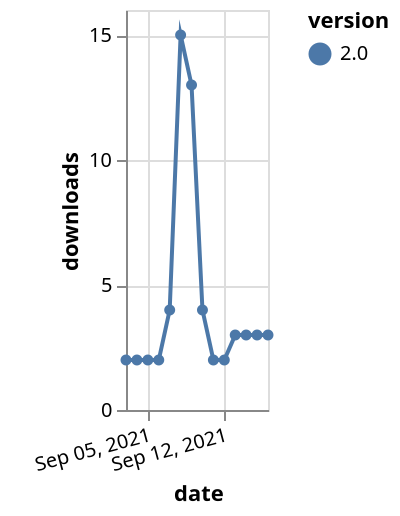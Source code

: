 {"$schema": "https://vega.github.io/schema/vega-lite/v5.json", "description": "A simple bar chart with embedded data.", "data": {"values": [{"date": "2021-09-03", "total": 5259, "delta": 2, "version": "2.0"}, {"date": "2021-09-04", "total": 5261, "delta": 2, "version": "2.0"}, {"date": "2021-09-05", "total": 5263, "delta": 2, "version": "2.0"}, {"date": "2021-09-06", "total": 5265, "delta": 2, "version": "2.0"}, {"date": "2021-09-07", "total": 5269, "delta": 4, "version": "2.0"}, {"date": "2021-09-08", "total": 5284, "delta": 15, "version": "2.0"}, {"date": "2021-09-09", "total": 5297, "delta": 13, "version": "2.0"}, {"date": "2021-09-10", "total": 5301, "delta": 4, "version": "2.0"}, {"date": "2021-09-11", "total": 5303, "delta": 2, "version": "2.0"}, {"date": "2021-09-12", "total": 5305, "delta": 2, "version": "2.0"}, {"date": "2021-09-13", "total": 5308, "delta": 3, "version": "2.0"}, {"date": "2021-09-14", "total": 5311, "delta": 3, "version": "2.0"}, {"date": "2021-09-15", "total": 5314, "delta": 3, "version": "2.0"}, {"date": "2021-09-16", "total": 5317, "delta": 3, "version": "2.0"}]}, "width": "container", "mark": {"type": "line", "point": {"filled": true}}, "encoding": {"x": {"field": "date", "type": "temporal", "timeUnit": "yearmonthdate", "title": "date", "axis": {"labelAngle": -15}}, "y": {"field": "delta", "type": "quantitative", "title": "downloads"}, "color": {"field": "version", "type": "nominal"}, "tooltip": {"field": "delta"}}}